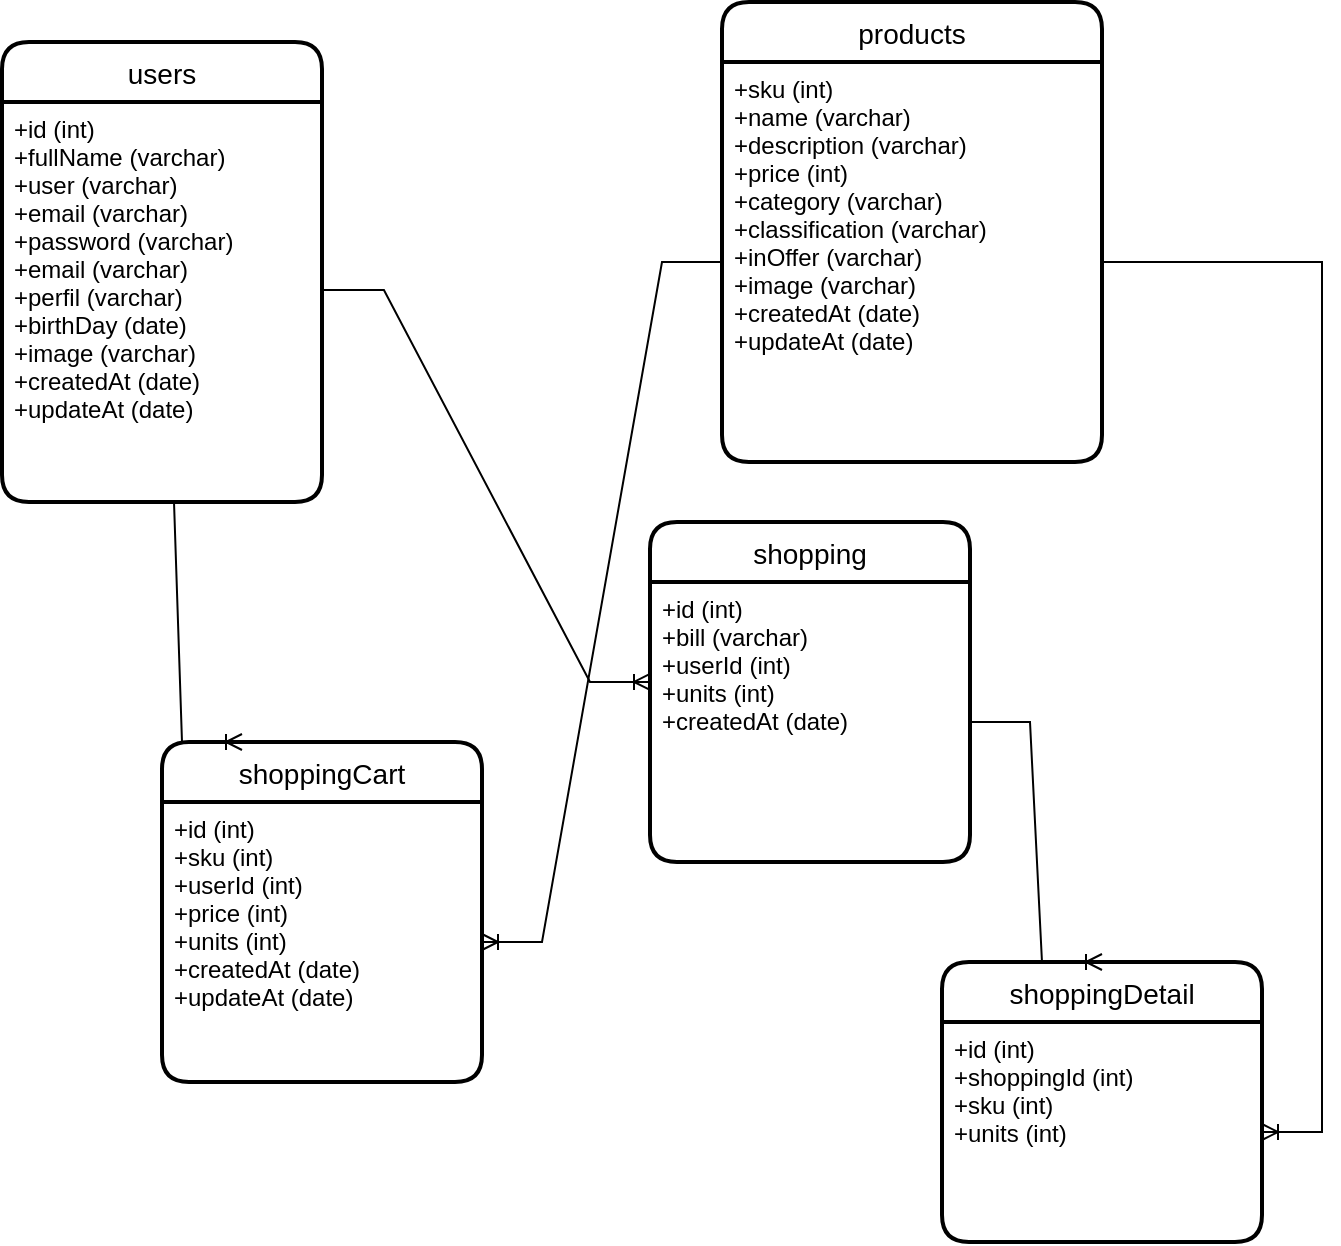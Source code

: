 <mxfile version="20.3.3" type="device"><diagram id="kRfu3w-PSudMa_NNAEtq" name="Página-1"><mxGraphModel dx="1422" dy="762" grid="1" gridSize="10" guides="1" tooltips="1" connect="1" arrows="1" fold="1" page="1" pageScale="1" pageWidth="827" pageHeight="1169" math="0" shadow="0"><root><mxCell id="0"/><mxCell id="1" parent="0"/><mxCell id="FKbkGu-iGjoCYkSrLcCd-1" value="users" style="swimlane;childLayout=stackLayout;horizontal=1;startSize=30;horizontalStack=0;rounded=1;fontSize=14;fontStyle=0;strokeWidth=2;resizeParent=0;resizeLast=1;shadow=0;dashed=0;align=center;" vertex="1" parent="1"><mxGeometry x="90" y="40" width="160" height="230" as="geometry"/></mxCell><mxCell id="FKbkGu-iGjoCYkSrLcCd-2" value="+id (int)&#10;+fullName (varchar)&#10;+user (varchar)&#10;+email (varchar)&#10;+password (varchar)&#10;+email (varchar)&#10;+perfil (varchar)&#10;+birthDay (date)&#10;+image (varchar)&#10;+createdAt (date)&#10;+updateAt (date)&#10;" style="align=left;strokeColor=none;fillColor=none;spacingLeft=4;fontSize=12;verticalAlign=top;resizable=0;rotatable=0;part=1;" vertex="1" parent="FKbkGu-iGjoCYkSrLcCd-1"><mxGeometry y="30" width="160" height="200" as="geometry"/></mxCell><mxCell id="FKbkGu-iGjoCYkSrLcCd-3" value="products" style="swimlane;childLayout=stackLayout;horizontal=1;startSize=30;horizontalStack=0;rounded=1;fontSize=14;fontStyle=0;strokeWidth=2;resizeParent=0;resizeLast=1;shadow=0;dashed=0;align=center;" vertex="1" parent="1"><mxGeometry x="450" y="20" width="190" height="230" as="geometry"/></mxCell><mxCell id="FKbkGu-iGjoCYkSrLcCd-4" value="+sku (int)&#10;+name (varchar)&#10;+description (varchar)&#10;+price (int)&#10;+category (varchar)&#10;+classification (varchar)&#10;+inOffer (varchar)&#10;+image (varchar)&#10;+createdAt (date)&#10;+updateAt (date)&#10;" style="align=left;strokeColor=none;fillColor=none;spacingLeft=4;fontSize=12;verticalAlign=top;resizable=0;rotatable=0;part=1;" vertex="1" parent="FKbkGu-iGjoCYkSrLcCd-3"><mxGeometry y="30" width="190" height="200" as="geometry"/></mxCell><mxCell id="FKbkGu-iGjoCYkSrLcCd-5" value="shoppingCart" style="swimlane;childLayout=stackLayout;horizontal=1;startSize=30;horizontalStack=0;rounded=1;fontSize=14;fontStyle=0;strokeWidth=2;resizeParent=0;resizeLast=1;shadow=0;dashed=0;align=center;" vertex="1" parent="1"><mxGeometry x="170" y="390" width="160" height="170" as="geometry"/></mxCell><mxCell id="FKbkGu-iGjoCYkSrLcCd-6" value="+id (int)&#10;+sku (int)&#10;+userId (int)&#10;+price (int)&#10;+units (int)&#10;+createdAt (date)&#10;+updateAt (date)&#10;" style="align=left;strokeColor=none;fillColor=none;spacingLeft=4;fontSize=12;verticalAlign=top;resizable=0;rotatable=0;part=1;" vertex="1" parent="FKbkGu-iGjoCYkSrLcCd-5"><mxGeometry y="30" width="160" height="140" as="geometry"/></mxCell><mxCell id="FKbkGu-iGjoCYkSrLcCd-7" value="shopping" style="swimlane;childLayout=stackLayout;horizontal=1;startSize=30;horizontalStack=0;rounded=1;fontSize=14;fontStyle=0;strokeWidth=2;resizeParent=0;resizeLast=1;shadow=0;dashed=0;align=center;" vertex="1" parent="1"><mxGeometry x="414" y="280" width="160" height="170" as="geometry"/></mxCell><mxCell id="FKbkGu-iGjoCYkSrLcCd-8" value="+id (int)&#10;+bill (varchar)&#10;+userId (int)&#10;+units (int)&#10;+createdAt (date)" style="align=left;strokeColor=none;fillColor=none;spacingLeft=4;fontSize=12;verticalAlign=top;resizable=0;rotatable=0;part=1;" vertex="1" parent="FKbkGu-iGjoCYkSrLcCd-7"><mxGeometry y="30" width="160" height="140" as="geometry"/></mxCell><mxCell id="FKbkGu-iGjoCYkSrLcCd-9" value="shoppingDetail" style="swimlane;childLayout=stackLayout;horizontal=1;startSize=30;horizontalStack=0;rounded=1;fontSize=14;fontStyle=0;strokeWidth=2;resizeParent=0;resizeLast=1;shadow=0;dashed=0;align=center;" vertex="1" parent="1"><mxGeometry x="560" y="500" width="160" height="140" as="geometry"/></mxCell><mxCell id="FKbkGu-iGjoCYkSrLcCd-10" value="+id (int)&#10;+shoppingId (int)&#10;+sku (int)&#10;+units (int)" style="align=left;strokeColor=none;fillColor=none;spacingLeft=4;fontSize=12;verticalAlign=top;resizable=0;rotatable=0;part=1;" vertex="1" parent="FKbkGu-iGjoCYkSrLcCd-9"><mxGeometry y="30" width="160" height="110" as="geometry"/></mxCell><mxCell id="FKbkGu-iGjoCYkSrLcCd-14" value="" style="edgeStyle=entityRelationEdgeStyle;fontSize=12;html=1;endArrow=ERoneToMany;rounded=0;entryX=0.25;entryY=0;entryDx=0;entryDy=0;exitX=0.35;exitY=1;exitDx=0;exitDy=0;exitPerimeter=0;" edge="1" parent="1" source="FKbkGu-iGjoCYkSrLcCd-2" target="FKbkGu-iGjoCYkSrLcCd-5"><mxGeometry width="100" height="100" relative="1" as="geometry"><mxPoint x="10" y="290" as="sourcePoint"/><mxPoint x="230" y="420" as="targetPoint"/></mxGeometry></mxCell><mxCell id="FKbkGu-iGjoCYkSrLcCd-15" value="" style="edgeStyle=entityRelationEdgeStyle;fontSize=12;html=1;endArrow=ERoneToMany;rounded=0;" edge="1" parent="1" source="FKbkGu-iGjoCYkSrLcCd-4" target="FKbkGu-iGjoCYkSrLcCd-10"><mxGeometry width="100" height="100" relative="1" as="geometry"><mxPoint x="640" y="240" as="sourcePoint"/><mxPoint x="710" y="390" as="targetPoint"/></mxGeometry></mxCell><mxCell id="FKbkGu-iGjoCYkSrLcCd-16" value="" style="edgeStyle=entityRelationEdgeStyle;fontSize=12;html=1;endArrow=ERoneToMany;rounded=0;entryX=0;entryY=0.357;entryDx=0;entryDy=0;entryPerimeter=0;exitX=1.006;exitY=0.47;exitDx=0;exitDy=0;exitPerimeter=0;" edge="1" parent="1" source="FKbkGu-iGjoCYkSrLcCd-2" target="FKbkGu-iGjoCYkSrLcCd-8"><mxGeometry width="100" height="100" relative="1" as="geometry"><mxPoint x="250" y="194" as="sourcePoint"/><mxPoint x="460" y="460" as="targetPoint"/></mxGeometry></mxCell><mxCell id="FKbkGu-iGjoCYkSrLcCd-20" value="" style="edgeStyle=entityRelationEdgeStyle;fontSize=12;html=1;endArrow=ERoneToMany;rounded=0;exitX=0;exitY=0.5;exitDx=0;exitDy=0;" edge="1" parent="1" source="FKbkGu-iGjoCYkSrLcCd-4" target="FKbkGu-iGjoCYkSrLcCd-6"><mxGeometry width="100" height="100" relative="1" as="geometry"><mxPoint x="240" y="250" as="sourcePoint"/><mxPoint x="285" y="470" as="targetPoint"/></mxGeometry></mxCell><mxCell id="FKbkGu-iGjoCYkSrLcCd-21" value="" style="edgeStyle=entityRelationEdgeStyle;fontSize=12;html=1;endArrow=ERoneToMany;rounded=0;entryX=0.5;entryY=0;entryDx=0;entryDy=0;exitX=1;exitY=0.5;exitDx=0;exitDy=0;" edge="1" parent="1" source="FKbkGu-iGjoCYkSrLcCd-8" target="FKbkGu-iGjoCYkSrLcCd-9"><mxGeometry width="100" height="100" relative="1" as="geometry"><mxPoint x="440" y="483" as="sourcePoint"/><mxPoint x="550" y="820" as="targetPoint"/></mxGeometry></mxCell></root></mxGraphModel></diagram></mxfile>